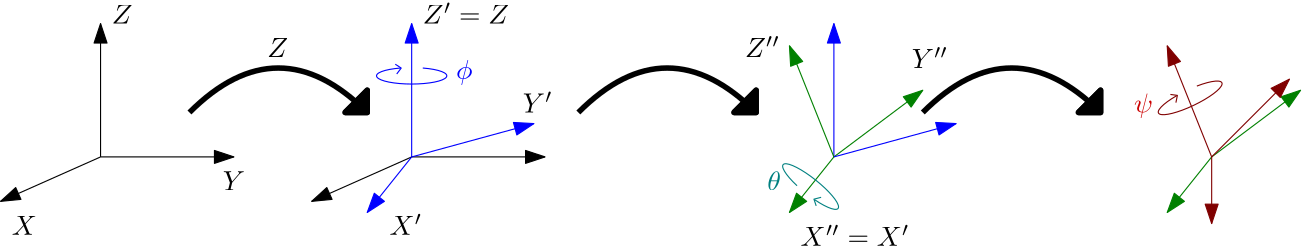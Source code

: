 <?xml version="1.0"?>
<!DOCTYPE ipe SYSTEM "ipe.dtd">
<ipe version="70218" creator="Ipe 7.2.28">
<info created="D:20251026081704" modified="D:20251026082538"/>
<ipestyle name="basic">
<symbol name="arrow/arc(spx)">
<path stroke="sym-stroke" fill="sym-stroke" pen="sym-pen">
0 0 m
-1 0.333 l
-1 -0.333 l
h
</path>
</symbol>
<symbol name="arrow/farc(spx)">
<path stroke="sym-stroke" fill="white" pen="sym-pen">
0 0 m
-1 0.333 l
-1 -0.333 l
h
</path>
</symbol>
<symbol name="arrow/ptarc(spx)">
<path stroke="sym-stroke" fill="sym-stroke" pen="sym-pen">
0 0 m
-1 0.333 l
-0.8 0 l
-1 -0.333 l
h
</path>
</symbol>
<symbol name="arrow/fptarc(spx)">
<path stroke="sym-stroke" fill="white" pen="sym-pen">
0 0 m
-1 0.333 l
-0.8 0 l
-1 -0.333 l
h
</path>
</symbol>
<symbol name="mark/circle(sx)" transformations="translations">
<path fill="sym-stroke">
0.6 0 0 0.6 0 0 e
0.4 0 0 0.4 0 0 e
</path>
</symbol>
<symbol name="mark/disk(sx)" transformations="translations">
<path fill="sym-stroke">
0.6 0 0 0.6 0 0 e
</path>
</symbol>
<symbol name="mark/fdisk(sfx)" transformations="translations">
<group>
<path fill="sym-fill">
0.5 0 0 0.5 0 0 e
</path>
<path fill="sym-stroke" fillrule="eofill">
0.6 0 0 0.6 0 0 e
0.4 0 0 0.4 0 0 e
</path>
</group>
</symbol>
<symbol name="mark/box(sx)" transformations="translations">
<path fill="sym-stroke" fillrule="eofill">
-0.6 -0.6 m
0.6 -0.6 l
0.6 0.6 l
-0.6 0.6 l
h
-0.4 -0.4 m
0.4 -0.4 l
0.4 0.4 l
-0.4 0.4 l
h
</path>
</symbol>
<symbol name="mark/square(sx)" transformations="translations">
<path fill="sym-stroke">
-0.6 -0.6 m
0.6 -0.6 l
0.6 0.6 l
-0.6 0.6 l
h
</path>
</symbol>
<symbol name="mark/fsquare(sfx)" transformations="translations">
<group>
<path fill="sym-fill">
-0.5 -0.5 m
0.5 -0.5 l
0.5 0.5 l
-0.5 0.5 l
h
</path>
<path fill="sym-stroke" fillrule="eofill">
-0.6 -0.6 m
0.6 -0.6 l
0.6 0.6 l
-0.6 0.6 l
h
-0.4 -0.4 m
0.4 -0.4 l
0.4 0.4 l
-0.4 0.4 l
h
</path>
</group>
</symbol>
<symbol name="mark/cross(sx)" transformations="translations">
<group>
<path fill="sym-stroke">
-0.43 -0.57 m
0.57 0.43 l
0.43 0.57 l
-0.57 -0.43 l
h
</path>
<path fill="sym-stroke">
-0.43 0.57 m
0.57 -0.43 l
0.43 -0.57 l
-0.57 0.43 l
h
</path>
</group>
</symbol>
<symbol name="arrow/fnormal(spx)">
<path stroke="sym-stroke" fill="white" pen="sym-pen">
0 0 m
-1 0.333 l
-1 -0.333 l
h
</path>
</symbol>
<symbol name="arrow/pointed(spx)">
<path stroke="sym-stroke" fill="sym-stroke" pen="sym-pen">
0 0 m
-1 0.333 l
-0.8 0 l
-1 -0.333 l
h
</path>
</symbol>
<symbol name="arrow/fpointed(spx)">
<path stroke="sym-stroke" fill="white" pen="sym-pen">
0 0 m
-1 0.333 l
-0.8 0 l
-1 -0.333 l
h
</path>
</symbol>
<symbol name="arrow/linear(spx)">
<path stroke="sym-stroke" pen="sym-pen">
-1 0.333 m
0 0 l
-1 -0.333 l
</path>
</symbol>
<symbol name="arrow/fdouble(spx)">
<path stroke="sym-stroke" fill="white" pen="sym-pen">
0 0 m
-1 0.333 l
-1 -0.333 l
h
-1 0 m
-2 0.333 l
-2 -0.333 l
h
</path>
</symbol>
<symbol name="arrow/double(spx)">
<path stroke="sym-stroke" fill="sym-stroke" pen="sym-pen">
0 0 m
-1 0.333 l
-1 -0.333 l
h
-1 0 m
-2 0.333 l
-2 -0.333 l
h
</path>
</symbol>
<symbol name="arrow/mid-normal(spx)">
<path stroke="sym-stroke" fill="sym-stroke" pen="sym-pen">
0.5 0 m
-0.5 0.333 l
-0.5 -0.333 l
h
</path>
</symbol>
<symbol name="arrow/mid-fnormal(spx)">
<path stroke="sym-stroke" fill="white" pen="sym-pen">
0.5 0 m
-0.5 0.333 l
-0.5 -0.333 l
h
</path>
</symbol>
<symbol name="arrow/mid-pointed(spx)">
<path stroke="sym-stroke" fill="sym-stroke" pen="sym-pen">
0.5 0 m
-0.5 0.333 l
-0.3 0 l
-0.5 -0.333 l
h
</path>
</symbol>
<symbol name="arrow/mid-fpointed(spx)">
<path stroke="sym-stroke" fill="white" pen="sym-pen">
0.5 0 m
-0.5 0.333 l
-0.3 0 l
-0.5 -0.333 l
h
</path>
</symbol>
<symbol name="arrow/mid-double(spx)">
<path stroke="sym-stroke" fill="sym-stroke" pen="sym-pen">
1 0 m
0 0.333 l
0 -0.333 l
h
0 0 m
-1 0.333 l
-1 -0.333 l
h
</path>
</symbol>
<symbol name="arrow/mid-fdouble(spx)">
<path stroke="sym-stroke" fill="white" pen="sym-pen">
1 0 m
0 0.333 l
0 -0.333 l
h
0 0 m
-1 0.333 l
-1 -0.333 l
h
</path>
</symbol>
<anglesize name="22.5 deg" value="22.5"/>
<anglesize name="30 deg" value="30"/>
<anglesize name="45 deg" value="45"/>
<anglesize name="60 deg" value="60"/>
<anglesize name="90 deg" value="90"/>
<arrowsize name="large" value="10"/>
<arrowsize name="small" value="5"/>
<arrowsize name="tiny" value="3"/>
<color name="blue" value="0 0 1"/>
<color name="brown" value="0.647 0.165 0.165"/>
<color name="darkblue" value="0 0 0.545"/>
<color name="darkcyan" value="0 0.545 0.545"/>
<color name="darkgray" value="0.663"/>
<color name="darkgreen" value="0 0.392 0"/>
<color name="darkmagenta" value="0.545 0 0.545"/>
<color name="darkorange" value="1 0.549 0"/>
<color name="darkred" value="0.545 0 0"/>
<color name="gold" value="1 0.843 0"/>
<color name="gray" value="0.745"/>
<color name="green" value="0 1 0"/>
<color name="lightblue" value="0.678 0.847 0.902"/>
<color name="lightcyan" value="0.878 1 1"/>
<color name="lightgray" value="0.827"/>
<color name="lightgreen" value="0.565 0.933 0.565"/>
<color name="lightyellow" value="1 1 0.878"/>
<color name="navy" value="0 0 0.502"/>
<color name="orange" value="1 0.647 0"/>
<color name="pink" value="1 0.753 0.796"/>
<color name="purple" value="0.627 0.125 0.941"/>
<color name="red" value="1 0 0"/>
<color name="seagreen" value="0.18 0.545 0.341"/>
<color name="turquoise" value="0.251 0.878 0.816"/>
<color name="violet" value="0.933 0.51 0.933"/>
<color name="yellow" value="1 1 0"/>
<dashstyle name="dash dot dotted" value="[4 2 1 2 1 2] 0"/>
<dashstyle name="dash dotted" value="[4 2 1 2] 0"/>
<dashstyle name="dashed" value="[4] 0"/>
<dashstyle name="dotted" value="[1 3] 0"/>
<gridsize name="10 pts (~3.5 mm)" value="10"/>
<gridsize name="14 pts (~5 mm)" value="14"/>
<gridsize name="16 pts (~6 mm)" value="16"/>
<gridsize name="20 pts (~7 mm)" value="20"/>
<gridsize name="28 pts (~10 mm)" value="28"/>
<gridsize name="32 pts (~12 mm)" value="32"/>
<gridsize name="4 pts" value="4"/>
<gridsize name="56 pts (~20 mm)" value="56"/>
<gridsize name="8 pts (~3 mm)" value="8"/>
<opacity name="10%" value="0.1"/>
<opacity name="30%" value="0.3"/>
<opacity name="50%" value="0.5"/>
<opacity name="75%" value="0.75"/>
<pen name="fat" value="1.2"/>
<pen name="heavier" value="0.8"/>
<pen name="ultrafat" value="2"/>
<symbolsize name="large" value="5"/>
<symbolsize name="small" value="2"/>
<symbolsize name="tiny" value="1.1"/>
<textsize name="Huge" value="\Huge"/>
<textsize name="LARGE" value="\LARGE"/>
<textsize name="Large" value="\Large"/>
<textsize name="footnote" value="\footnotesize"/>
<textsize name="huge" value="\huge"/>
<textsize name="large" value="\large"/>
<textsize name="script" value="\scriptsize"/>
<textsize name="small" value="\small"/>
<textsize name="tiny" value="\tiny"/>
<textstyle name="center" begin="\begin{center}" end="\end{center}"/>
<textstyle name="item" begin="\begin{itemize}\item{}" end="\end{itemize}"/>
<textstyle name="itemize" begin="\begin{itemize}" end="\end{itemize}"/>
<tiling name="falling" angle="-60" step="4" width="1"/>
<tiling name="rising" angle="30" step="4" width="1"/>
</ipestyle>
<page>
<layer name="alpha"/>
<view layers="alpha" active="alpha"/>
<path layer="alpha" stroke="black" arrow="normal/normal">
96 672 m
96 720 l
</path>
<path stroke="black" arrow="normal/normal">
96 672 m
144 672 l
</path>
<path stroke="black" arrow="normal/normal">
96 672 m
60 656 l
</path>
<path matrix="1 0 0 1 112 0" stroke="0 0 1" arrow="normal/normal">
96 672 m
96 720 l
</path>
<path matrix="1 0 0 1 112 0" stroke="black" arrow="normal/normal">
96 672 m
144 672 l
</path>
<path matrix="1 0 0 1 112 0" stroke="black" arrow="normal/normal">
96 672 m
60 656 l
</path>
<path stroke="0 0 1" arrow="normal/normal">
208 672 m
192 652 l
</path>
<path stroke="0 0 1" arrow="normal/normal">
208 672 m
252 684 l
</path>
<path matrix="1 0 0 0.233926 0 535.573" stroke="0 0 1">
212 720 m
12.6491 0 0 -12.6491 208 708 204 720 a
</path>
<path stroke="0 0 1">
202.099 705.372 m
204.231 703.988 l
202.625 701.856 l
</path>
<path matrix="1 0 0 1 152 0" stroke="0 0.502 0" arrow="normal/normal">
208 672 m
192 652 l
</path>
<path matrix="1 0 0 1 264 0" stroke="0 0 1" arrow="normal/normal">
96 672 m
96 720 l
</path>
<path matrix="1 0 0 1 40 0" stroke="0 0.502 0" arrow="normal/normal">
320 672 m
352 696 l
</path>
<path matrix="1 0 0 1 40 0" stroke="0 0.502 0" arrow="normal/normal">
320 672 m
304 712 l
</path>
<path matrix="1 0 0 1 152 0" stroke="0 0 1" arrow="normal/normal">
208 672 m
252 684 l
</path>
<path matrix="-0.781983 0.623299 -0.145806 -0.182926 617.498 661.195" stroke="0 0.502 0.502">
212 720 m
12.6491 0 0 -12.6491 208 708 204 720 a
</path>
<path matrix="-0.781983 0.623299 -0.623299 -0.781983 951.32 1080" stroke="0 0.502 0.502">
202.099 705.372 m
204.231 703.988 l
202.625 701.856 l
</path>
<path matrix="1 0 0 1 288 0" stroke="0 0.502 0" arrow="normal/normal">
208 672 m
192 652 l
</path>
<path matrix="1 0 0 1 176 0" stroke="0 0.502 0" arrow="normal/normal">
320 672 m
352 696 l
</path>
<path matrix="1 0 0 1 176 0" stroke="0.502 0 0" arrow="normal/normal">
320 672 m
304 712 l
</path>
<path matrix="1 0 0 1 64 0" stroke="0.502 0 0" arrow="normal/normal">
432 672 m
432 648 l
</path>
<path matrix="1 0 0 1 64 0" stroke="0.502 0 0" arrow="normal/normal">
432 672 m
460 700 l
</path>
<path matrix="0.902916 0.429816 -0.100545 0.211216 371.642 454.309" stroke="0.502 0 0">
212 720 m
12.6491 0 0 -12.6491 208 708 204 720 a
</path>
<path matrix="0.902916 0.429816 -0.429816 0.902916 601.84 -29.2682" stroke="0.502 0 0">
202.099 705.372 m
204.231 703.988 l
202.625 701.856 l
</path>
<text transformations="translations" pos="140 660" stroke="0" type="label" width="7.998" height="6.808" depth="0" valign="baseline" style="math">Y</text>
<text matrix="1 0 0 1 -76 -16" transformations="translations" pos="140 660" stroke="0" type="label" width="9.036" height="6.808" depth="0" valign="baseline" style="math">X</text>
<text matrix="1 0 0 1 -40 60" transformations="translations" pos="140 660" stroke="0" type="label" width="7.513" height="6.808" depth="0" valign="baseline" style="math">Z</text>
<text matrix="1 0 0 1 72 60" transformations="translations" pos="140 660" stroke="0" type="label" width="31.105" height="7.49" depth="0" valign="baseline" style="math">Z&apos;=Z</text>
<text matrix="1 0 0 1 60 -16" transformations="translations" pos="140 660" stroke="0" type="label" width="11.831" height="7.49" depth="0" valign="baseline" style="math">X&apos;</text>
<text matrix="1 0 0 1 108 28" transformations="translations" pos="140 660" stroke="0" type="label" width="10.793" height="7.49" depth="0" valign="baseline" style="math">Y&apos;</text>
<text matrix="1 0 0 1 208 -20" transformations="translations" pos="140 660" stroke="0" type="label" width="39.242" height="7.49" depth="0" valign="baseline" style="math">X&apos;&apos;=X&apos;</text>
<text matrix="1 0 0 1 248 44" transformations="translations" pos="140 660" stroke="0" type="label" width="13.09" height="7.49" depth="0" valign="baseline" style="math">Y&apos;&apos;</text>
<text matrix="1 0 0 1 188 48" transformations="translations" pos="140 660" stroke="0" type="label" width="12.606" height="7.49" depth="0" valign="baseline" style="math">Z&apos;&apos;</text>
<text matrix="1 0 0 1 84 40" transformations="translations" pos="140 660" stroke="0 0 1" type="label" width="5.936" height="6.926" depth="1.93" valign="baseline" style="math">\phi</text>
<text matrix="1 0 0 1 196 0" transformations="translations" pos="140 660" stroke="0 0.502 0.502" type="label" width="4.954" height="6.918" depth="0" valign="baseline" style="math">\theta</text>
<text matrix="1 0 0 1 328 28" transformations="translations" pos="140 660" stroke="0.8 0 0" type="label" width="6.847" height="6.926" depth="1.93" valign="baseline" style="math">\psi</text>
<path stroke="0" pen="ultrafat">
128 688 m
160 720
192 688 c
</path>
<path stroke="0" fill="white" pen="ultrafat">
184 688 m
192 688 l
192 696 l
184 688 l
192 688 m
184 688 l
192 696 l
</path>
<path stroke="0" fill="0" pen="ultrafat">
184 688 m
192 696 l
192 688 l
184 688 l
</path>
<path matrix="1 0 0 1 140 0" stroke="0" pen="ultrafat">
128 688 m
160 720
192 688 c
</path>
<path matrix="1 0 0 1 140 0" stroke="0" fill="white" pen="ultrafat">
184 688 m
192 688 l
192 696 l
184 688 l
192 688 m
184 688 l
192 696 l
</path>
<path matrix="1 0 0 1 140 0" stroke="0" fill="0" pen="ultrafat">
184 688 m
192 696 l
192 688 l
184 688 l
</path>
<path matrix="1 0 0 1 264 0" stroke="0" pen="ultrafat">
128 688 m
160 720
192 688 c
</path>
<path matrix="1 0 0 1 264 0" stroke="0" fill="white" pen="ultrafat">
184 688 m
192 688 l
192 696 l
184 688 l
192 688 m
184 688 l
192 696 l
</path>
<path matrix="1 0 0 1 264 0" stroke="0" fill="0" pen="ultrafat">
184 688 m
192 696 l
192 688 l
184 688 l
</path>
<text matrix="1 0 0 1 16 48" transformations="translations" pos="140 660" stroke="0" type="label" valign="baseline" style="math">Z</text>
</page>
</ipe>
